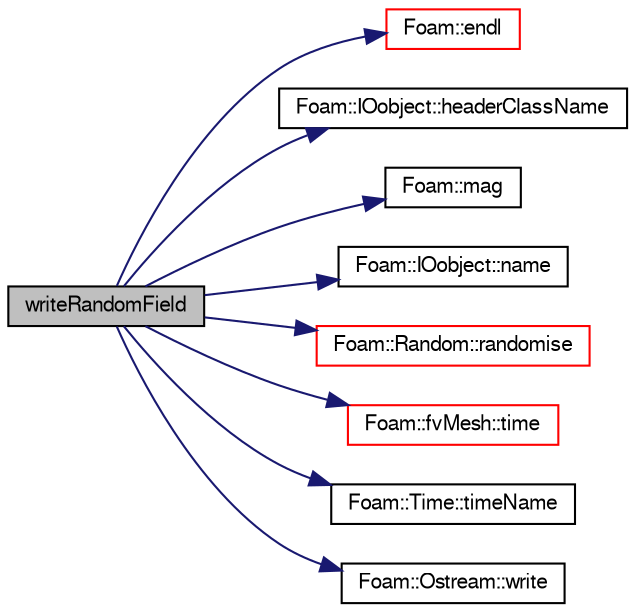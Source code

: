 digraph "writeRandomField"
{
  bgcolor="transparent";
  edge [fontname="FreeSans",fontsize="10",labelfontname="FreeSans",labelfontsize="10"];
  node [fontname="FreeSans",fontsize="10",shape=record];
  rankdir="LR";
  Node178 [label="writeRandomField",height=0.2,width=0.4,color="black", fillcolor="grey75", style="filled", fontcolor="black"];
  Node178 -> Node179 [color="midnightblue",fontsize="10",style="solid",fontname="FreeSans"];
  Node179 [label="Foam::endl",height=0.2,width=0.4,color="red",URL="$a21124.html#a2db8fe02a0d3909e9351bb4275b23ce4",tooltip="Add newline and flush stream. "];
  Node178 -> Node181 [color="midnightblue",fontsize="10",style="solid",fontname="FreeSans"];
  Node181 [label="Foam::IOobject::headerClassName",height=0.2,width=0.4,color="black",URL="$a26142.html#a9d4a861ecf42f443967c78742f73c362",tooltip="Return name of the class name read from header. "];
  Node178 -> Node182 [color="midnightblue",fontsize="10",style="solid",fontname="FreeSans"];
  Node182 [label="Foam::mag",height=0.2,width=0.4,color="black",URL="$a21124.html#a929da2a3fdcf3dacbbe0487d3a330dae"];
  Node178 -> Node183 [color="midnightblue",fontsize="10",style="solid",fontname="FreeSans"];
  Node183 [label="Foam::IOobject::name",height=0.2,width=0.4,color="black",URL="$a26142.html#acc80e00a8ac919288fb55bd14cc88bf6",tooltip="Return name. "];
  Node178 -> Node184 [color="midnightblue",fontsize="10",style="solid",fontname="FreeSans"];
  Node184 [label="Foam::Random::randomise",height=0.2,width=0.4,color="red",URL="$a28138.html#a0dfc79922245a1b7421f618d4e446ce0"];
  Node178 -> Node187 [color="midnightblue",fontsize="10",style="solid",fontname="FreeSans"];
  Node187 [label="Foam::fvMesh::time",height=0.2,width=0.4,color="red",URL="$a22766.html#a0d94096809fe3376b29a2a29ca11bb18",tooltip="Return the top-level database. "];
  Node178 -> Node189 [color="midnightblue",fontsize="10",style="solid",fontname="FreeSans"];
  Node189 [label="Foam::Time::timeName",height=0.2,width=0.4,color="black",URL="$a26350.html#ad9d86fef6eca18797c786726cf925179",tooltip="Return time name of given scalar time. "];
  Node178 -> Node190 [color="midnightblue",fontsize="10",style="solid",fontname="FreeSans"];
  Node190 [label="Foam::Ostream::write",height=0.2,width=0.4,color="black",URL="$a26238.html#a81a19ad9e4098b4701cc8bab9a59d78b",tooltip="Write next token to stream. "];
}
